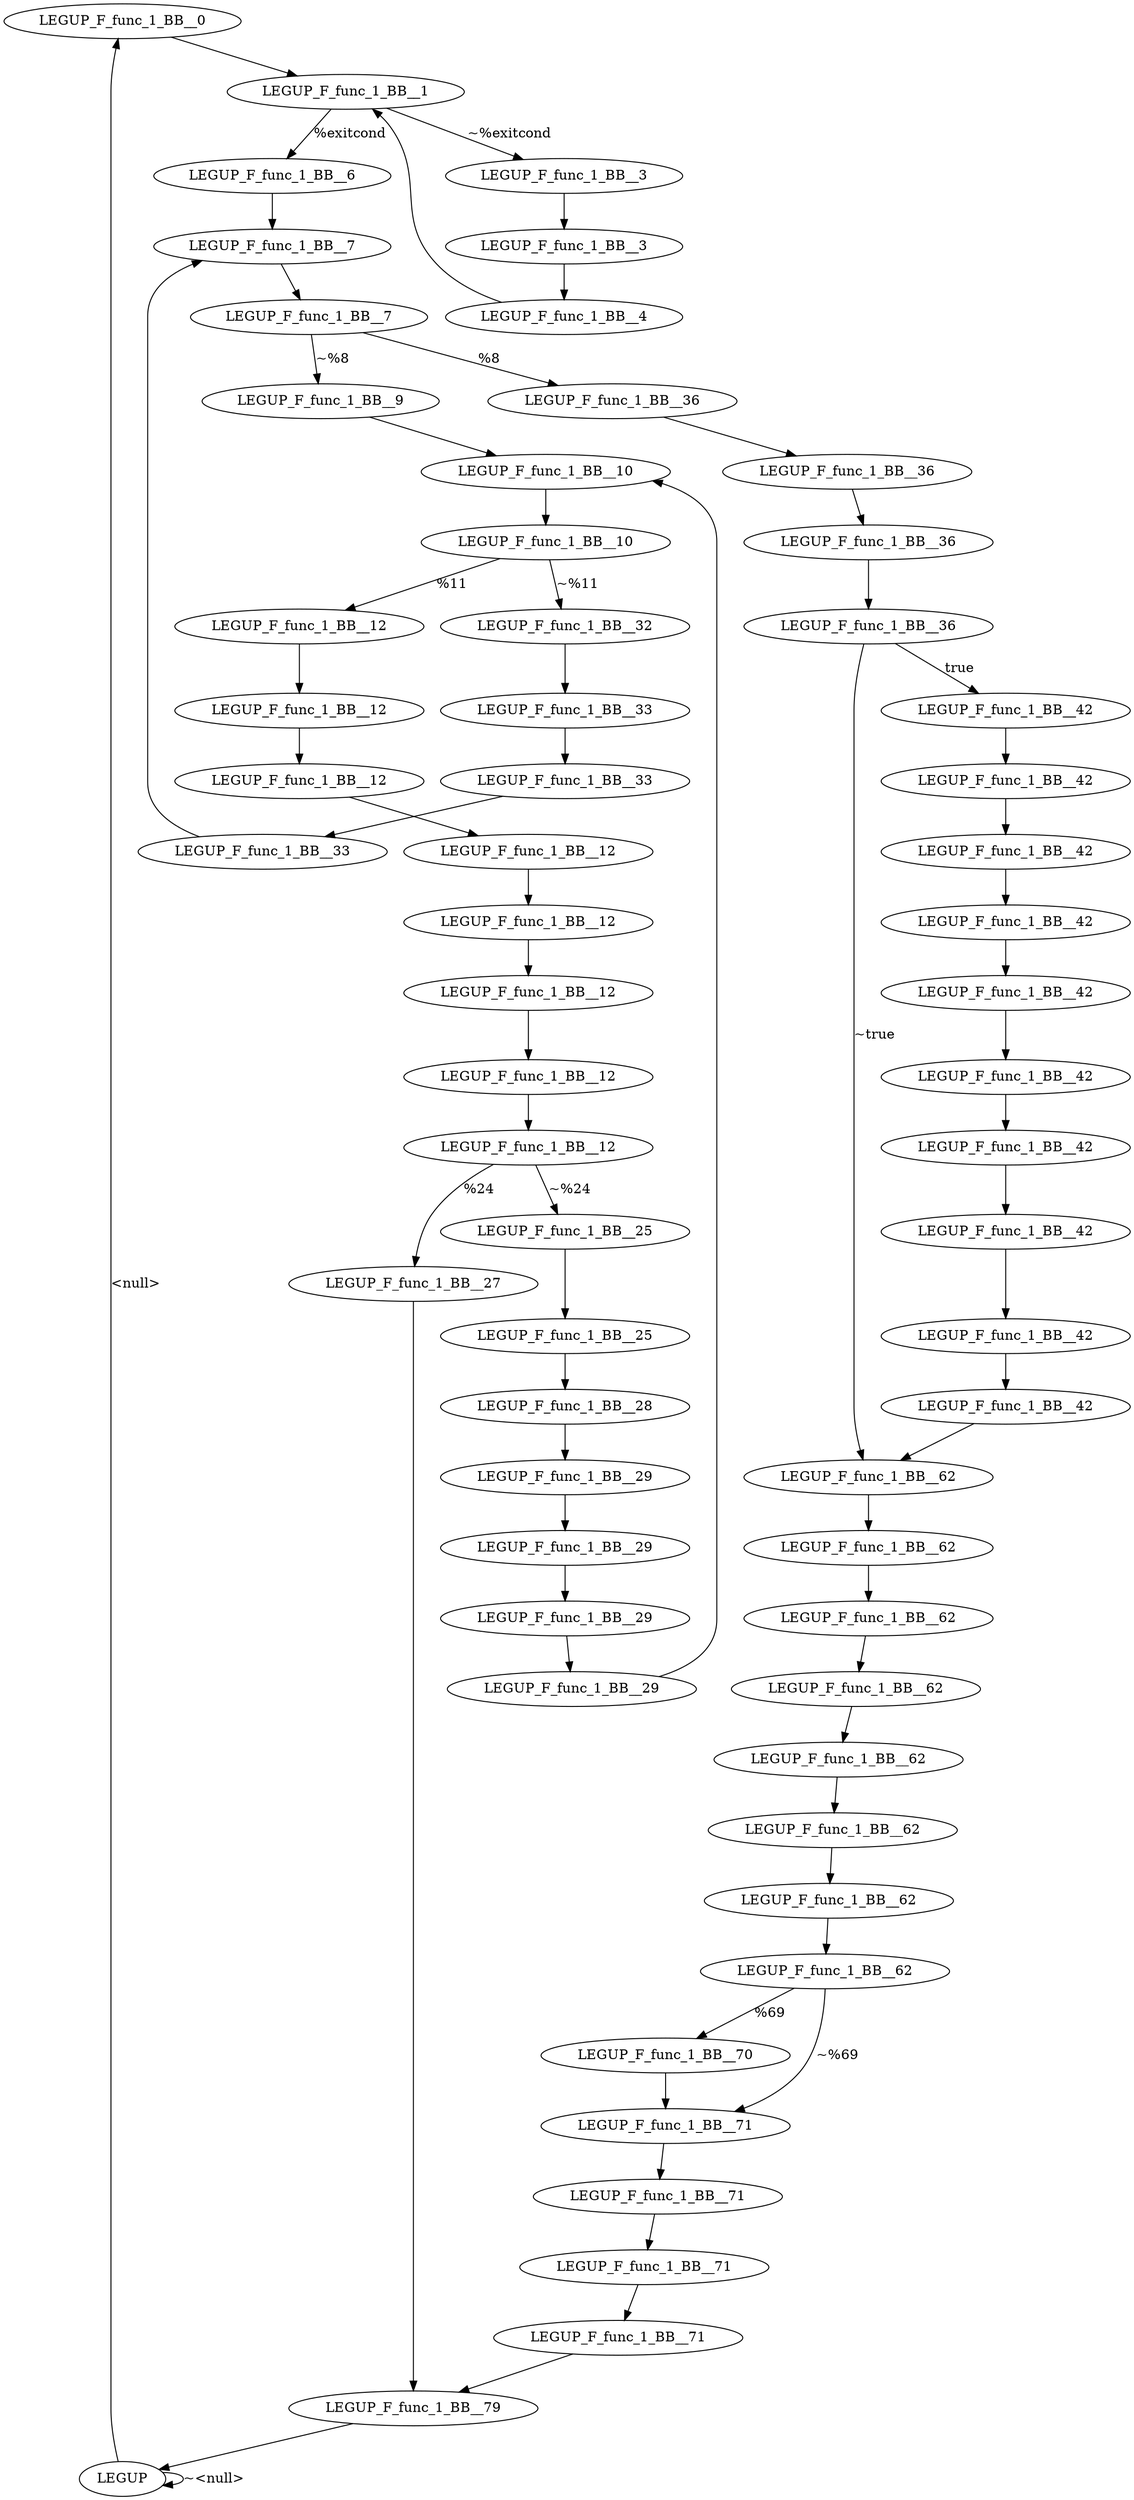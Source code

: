 digraph {
Node0x2c19190[label="LEGUP_F_func_1_BB__0"];
Node0x2c18ff0[label="LEGUP"];
Node0x2c18ff0 -> Node0x2c19190[label="<null>"];
Node0x2c18ff0 -> Node0x2c18ff0[label="~<null>"];
Node0x2c19260[label="LEGUP_F_func_1_BB__1"];
Node0x2c19190 -> Node0x2c19260;
Node0x2c195a0[label="LEGUP_F_func_1_BB__6"];
Node0x2c19260 -> Node0x2c195a0[label="%exitcond"];
Node0x2c19330[label="LEGUP_F_func_1_BB__3"];
Node0x2c19260 -> Node0x2c19330[label="~%exitcond"];
Node0x2c19400[label="LEGUP_F_func_1_BB__3"];
Node0x2c19330 -> Node0x2c19400;
Node0x2c194d0[label="LEGUP_F_func_1_BB__4"];
Node0x2c19400 -> Node0x2c194d0;
Node0x2c194d0 -> Node0x2c19260;
Node0x2c19670[label="LEGUP_F_func_1_BB__7"];
Node0x2c195a0 -> Node0x2c19670;
Node0x2c19740[label="LEGUP_F_func_1_BB__7"];
Node0x2c19670 -> Node0x2c19740;
Node0x2c14670[label="LEGUP_F_func_1_BB__36"];
Node0x2c19740 -> Node0x2c14670[label="%8"];
Node0x2c19810[label="LEGUP_F_func_1_BB__9"];
Node0x2c19740 -> Node0x2c19810[label="~%8"];
Node0x2c198e0[label="LEGUP_F_func_1_BB__10"];
Node0x2c19810 -> Node0x2c198e0;
Node0x2c199b0[label="LEGUP_F_func_1_BB__10"];
Node0x2c198e0 -> Node0x2c199b0;
Node0x2c19a80[label="LEGUP_F_func_1_BB__12"];
Node0x2c199b0 -> Node0x2c19a80[label="%11"];
Node0x2c14330[label="LEGUP_F_func_1_BB__32"];
Node0x2c199b0 -> Node0x2c14330[label="~%11"];
Node0x2c19b50[label="LEGUP_F_func_1_BB__12"];
Node0x2c19a80 -> Node0x2c19b50;
Node0x2c19c20[label="LEGUP_F_func_1_BB__12"];
Node0x2c19b50 -> Node0x2c19c20;
Node0x2c19cf0[label="LEGUP_F_func_1_BB__12"];
Node0x2c19c20 -> Node0x2c19cf0;
Node0x2c19dc0[label="LEGUP_F_func_1_BB__12"];
Node0x2c19cf0 -> Node0x2c19dc0;
Node0x2c13a40[label="LEGUP_F_func_1_BB__12"];
Node0x2c19dc0 -> Node0x2c13a40;
Node0x2c13b10[label="LEGUP_F_func_1_BB__12"];
Node0x2c13a40 -> Node0x2c13b10;
Node0x2c13be0[label="LEGUP_F_func_1_BB__12"];
Node0x2c13b10 -> Node0x2c13be0;
Node0x2c13e50[label="LEGUP_F_func_1_BB__27"];
Node0x2c13be0 -> Node0x2c13e50[label="%24"];
Node0x2c13cb0[label="LEGUP_F_func_1_BB__25"];
Node0x2c13be0 -> Node0x2c13cb0[label="~%24"];
Node0x2c13d80[label="LEGUP_F_func_1_BB__25"];
Node0x2c13cb0 -> Node0x2c13d80;
Node0x2c13f20[label="LEGUP_F_func_1_BB__28"];
Node0x2c13d80 -> Node0x2c13f20;
Node0x2c160e0[label="LEGUP_F_func_1_BB__79"];
Node0x2c13e50 -> Node0x2c160e0;
Node0x2c13ff0[label="LEGUP_F_func_1_BB__29"];
Node0x2c13f20 -> Node0x2c13ff0;
Node0x2c140c0[label="LEGUP_F_func_1_BB__29"];
Node0x2c13ff0 -> Node0x2c140c0;
Node0x2c14190[label="LEGUP_F_func_1_BB__29"];
Node0x2c140c0 -> Node0x2c14190;
Node0x2c14260[label="LEGUP_F_func_1_BB__29"];
Node0x2c14190 -> Node0x2c14260;
Node0x2c14260 -> Node0x2c198e0;
Node0x2c14400[label="LEGUP_F_func_1_BB__33"];
Node0x2c14330 -> Node0x2c14400;
Node0x2c144d0[label="LEGUP_F_func_1_BB__33"];
Node0x2c14400 -> Node0x2c144d0;
Node0x2c145a0[label="LEGUP_F_func_1_BB__33"];
Node0x2c144d0 -> Node0x2c145a0;
Node0x2c145a0 -> Node0x2c19670;
Node0x2c14740[label="LEGUP_F_func_1_BB__36"];
Node0x2c14670 -> Node0x2c14740;
Node0x2c14810[label="LEGUP_F_func_1_BB__36"];
Node0x2c14740 -> Node0x2c14810;
Node0x2c148e0[label="LEGUP_F_func_1_BB__36"];
Node0x2c14810 -> Node0x2c148e0;
Node0x2c149b0[label="LEGUP_F_func_1_BB__42"];
Node0x2c148e0 -> Node0x2c149b0[label="true"];
Node0x2c15310[label="LEGUP_F_func_1_BB__62"];
Node0x2c148e0 -> Node0x2c15310[label="~true"];
Node0x2c14a80[label="LEGUP_F_func_1_BB__42"];
Node0x2c149b0 -> Node0x2c14a80;
Node0x2c14b50[label="LEGUP_F_func_1_BB__42"];
Node0x2c14a80 -> Node0x2c14b50;
Node0x2c14c20[label="LEGUP_F_func_1_BB__42"];
Node0x2c14b50 -> Node0x2c14c20;
Node0x2c14cf0[label="LEGUP_F_func_1_BB__42"];
Node0x2c14c20 -> Node0x2c14cf0;
Node0x2c14dc0[label="LEGUP_F_func_1_BB__42"];
Node0x2c14cf0 -> Node0x2c14dc0;
Node0x2c14ed0[label="LEGUP_F_func_1_BB__42"];
Node0x2c14dc0 -> Node0x2c14ed0;
Node0x2c14fe0[label="LEGUP_F_func_1_BB__42"];
Node0x2c14ed0 -> Node0x2c14fe0;
Node0x2c150f0[label="LEGUP_F_func_1_BB__42"];
Node0x2c14fe0 -> Node0x2c150f0;
Node0x2c15200[label="LEGUP_F_func_1_BB__42"];
Node0x2c150f0 -> Node0x2c15200;
Node0x2c15200 -> Node0x2c15310;
Node0x2c15420[label="LEGUP_F_func_1_BB__62"];
Node0x2c15310 -> Node0x2c15420;
Node0x2c15530[label="LEGUP_F_func_1_BB__62"];
Node0x2c15420 -> Node0x2c15530;
Node0x2c15640[label="LEGUP_F_func_1_BB__62"];
Node0x2c15530 -> Node0x2c15640;
Node0x2c15750[label="LEGUP_F_func_1_BB__62"];
Node0x2c15640 -> Node0x2c15750;
Node0x2c15860[label="LEGUP_F_func_1_BB__62"];
Node0x2c15750 -> Node0x2c15860;
Node0x2c15970[label="LEGUP_F_func_1_BB__62"];
Node0x2c15860 -> Node0x2c15970;
Node0x2c15a80[label="LEGUP_F_func_1_BB__62"];
Node0x2c15970 -> Node0x2c15a80;
Node0x2c15b90[label="LEGUP_F_func_1_BB__70"];
Node0x2c15a80 -> Node0x2c15b90[label="%69"];
Node0x2c15ca0[label="LEGUP_F_func_1_BB__71"];
Node0x2c15a80 -> Node0x2c15ca0[label="~%69"];
Node0x2c15b90 -> Node0x2c15ca0;
Node0x2c15db0[label="LEGUP_F_func_1_BB__71"];
Node0x2c15ca0 -> Node0x2c15db0;
Node0x2c15ec0[label="LEGUP_F_func_1_BB__71"];
Node0x2c15db0 -> Node0x2c15ec0;
Node0x2c15fd0[label="LEGUP_F_func_1_BB__71"];
Node0x2c15ec0 -> Node0x2c15fd0;
Node0x2c15fd0 -> Node0x2c160e0;
Node0x2c160e0 -> Node0x2c18ff0;
}
